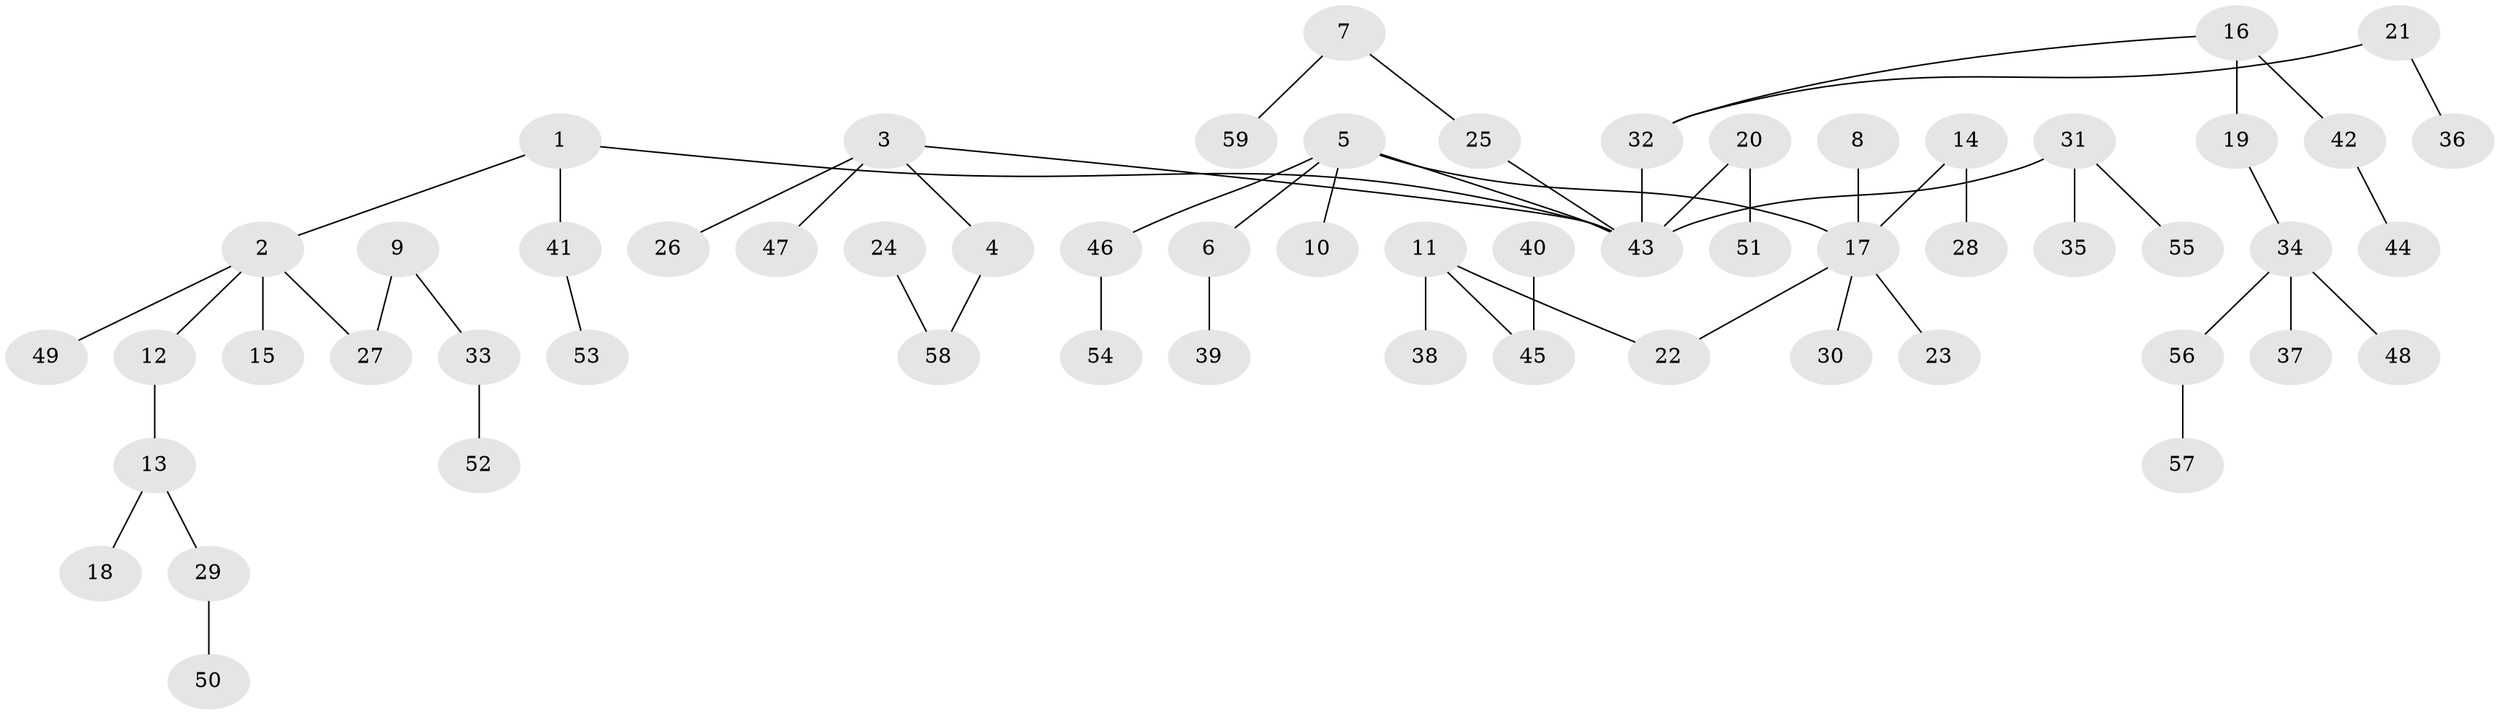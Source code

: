 // original degree distribution, {8: 0.01020408163265306, 3: 0.14285714285714285, 6: 0.01020408163265306, 5: 0.01020408163265306, 4: 0.05102040816326531, 2: 0.3163265306122449, 1: 0.4489795918367347, 7: 0.01020408163265306}
// Generated by graph-tools (version 1.1) at 2025/37/03/04/25 23:37:16]
// undirected, 59 vertices, 58 edges
graph export_dot {
  node [color=gray90,style=filled];
  1;
  2;
  3;
  4;
  5;
  6;
  7;
  8;
  9;
  10;
  11;
  12;
  13;
  14;
  15;
  16;
  17;
  18;
  19;
  20;
  21;
  22;
  23;
  24;
  25;
  26;
  27;
  28;
  29;
  30;
  31;
  32;
  33;
  34;
  35;
  36;
  37;
  38;
  39;
  40;
  41;
  42;
  43;
  44;
  45;
  46;
  47;
  48;
  49;
  50;
  51;
  52;
  53;
  54;
  55;
  56;
  57;
  58;
  59;
  1 -- 2 [weight=1.0];
  1 -- 41 [weight=1.0];
  1 -- 43 [weight=1.0];
  2 -- 12 [weight=1.0];
  2 -- 15 [weight=1.0];
  2 -- 27 [weight=1.0];
  2 -- 49 [weight=1.0];
  3 -- 4 [weight=1.0];
  3 -- 26 [weight=1.0];
  3 -- 43 [weight=1.0];
  3 -- 47 [weight=1.0];
  4 -- 58 [weight=1.0];
  5 -- 6 [weight=1.0];
  5 -- 10 [weight=1.0];
  5 -- 17 [weight=1.0];
  5 -- 43 [weight=1.0];
  5 -- 46 [weight=1.0];
  6 -- 39 [weight=1.0];
  7 -- 25 [weight=1.0];
  7 -- 59 [weight=1.0];
  8 -- 17 [weight=1.0];
  9 -- 27 [weight=1.0];
  9 -- 33 [weight=1.0];
  11 -- 22 [weight=1.0];
  11 -- 38 [weight=1.0];
  11 -- 45 [weight=1.0];
  12 -- 13 [weight=1.0];
  13 -- 18 [weight=1.0];
  13 -- 29 [weight=1.0];
  14 -- 17 [weight=1.0];
  14 -- 28 [weight=1.0];
  16 -- 19 [weight=1.0];
  16 -- 32 [weight=1.0];
  16 -- 42 [weight=1.0];
  17 -- 22 [weight=1.0];
  17 -- 23 [weight=1.0];
  17 -- 30 [weight=1.0];
  19 -- 34 [weight=1.0];
  20 -- 43 [weight=1.0];
  20 -- 51 [weight=1.0];
  21 -- 32 [weight=1.0];
  21 -- 36 [weight=1.0];
  24 -- 58 [weight=1.0];
  25 -- 43 [weight=1.0];
  29 -- 50 [weight=1.0];
  31 -- 35 [weight=1.0];
  31 -- 43 [weight=1.0];
  31 -- 55 [weight=1.0];
  32 -- 43 [weight=1.0];
  33 -- 52 [weight=1.0];
  34 -- 37 [weight=1.0];
  34 -- 48 [weight=1.0];
  34 -- 56 [weight=1.0];
  40 -- 45 [weight=1.0];
  41 -- 53 [weight=1.0];
  42 -- 44 [weight=1.0];
  46 -- 54 [weight=1.0];
  56 -- 57 [weight=1.0];
}
